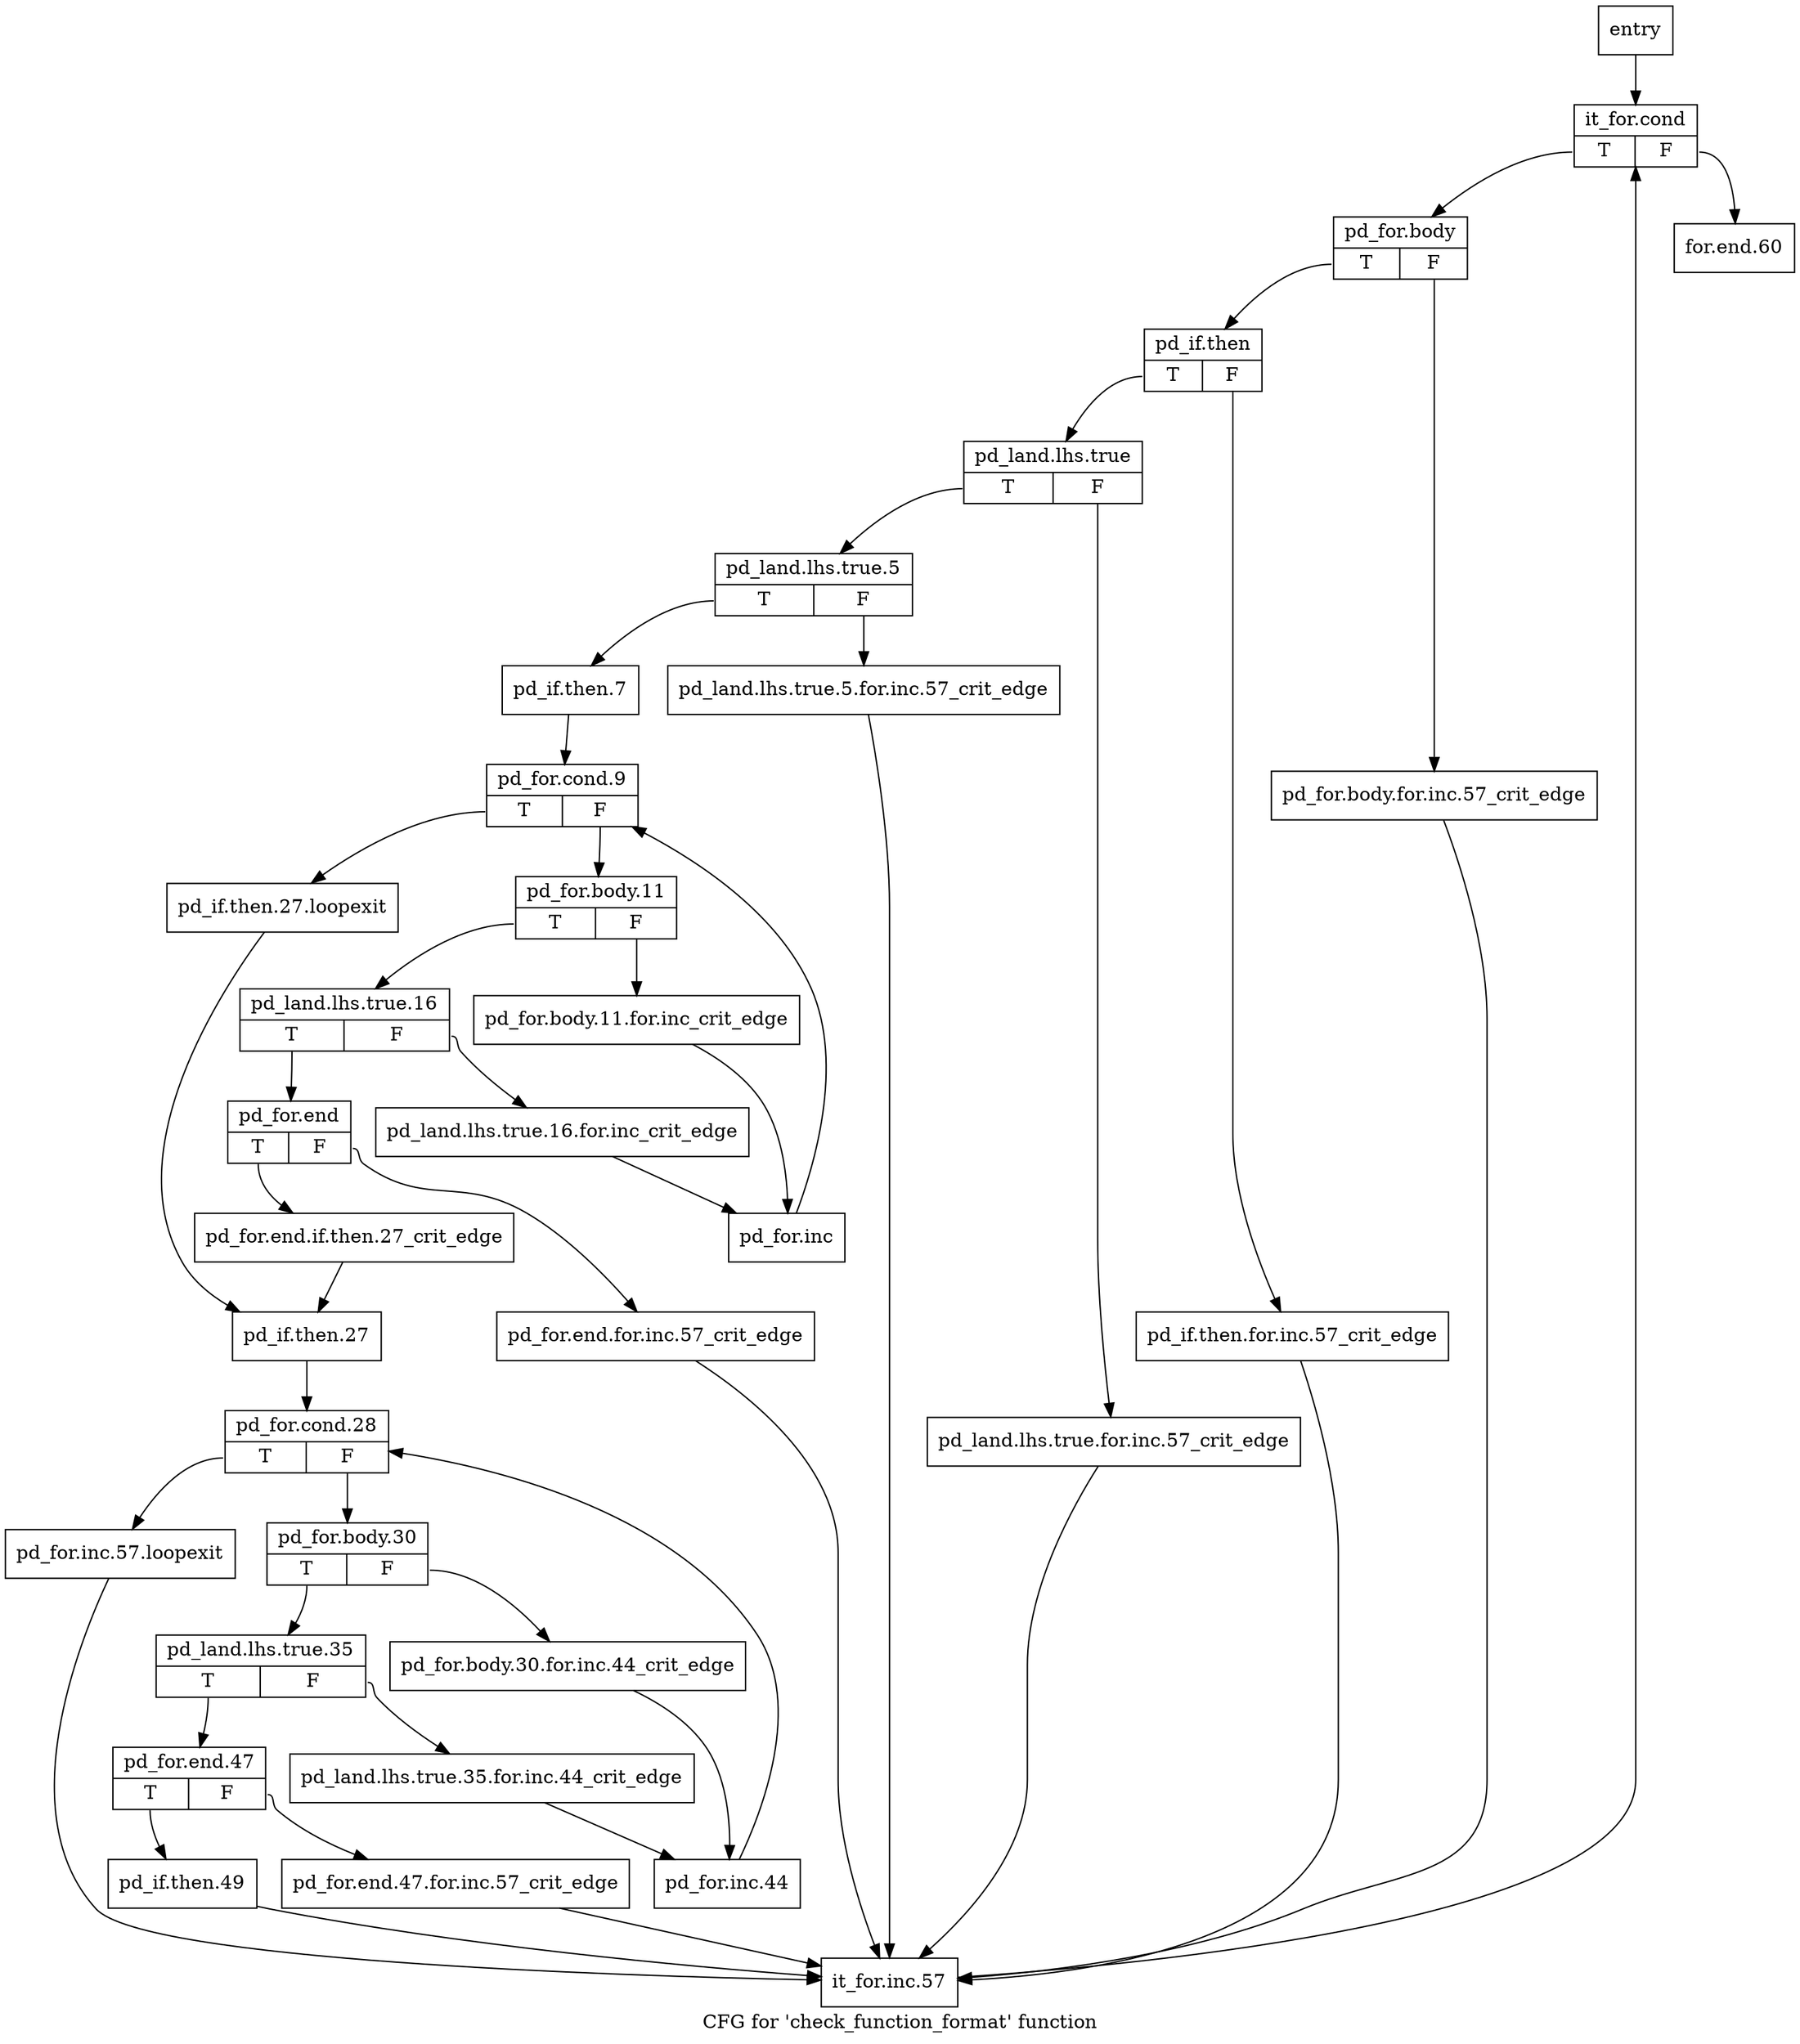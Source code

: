 digraph "CFG for 'check_function_format' function" {
	label="CFG for 'check_function_format' function";

	Node0x2934910 [shape=record,label="{entry}"];
	Node0x2934910 -> Node0x2939dc0;
	Node0x2939dc0 [shape=record,label="{it_for.cond|{<s0>T|<s1>F}}"];
	Node0x2939dc0:s0 -> Node0x2939e10;
	Node0x2939dc0:s1 -> Node0x293a7c0;
	Node0x2939e10 [shape=record,label="{pd_for.body|{<s0>T|<s1>F}}"];
	Node0x2939e10:s0 -> Node0x2939eb0;
	Node0x2939e10:s1 -> Node0x2939e60;
	Node0x2939e60 [shape=record,label="{pd_for.body.for.inc.57_crit_edge}"];
	Node0x2939e60 -> Node0x293a770;
	Node0x2939eb0 [shape=record,label="{pd_if.then|{<s0>T|<s1>F}}"];
	Node0x2939eb0:s0 -> Node0x2939f50;
	Node0x2939eb0:s1 -> Node0x2939f00;
	Node0x2939f00 [shape=record,label="{pd_if.then.for.inc.57_crit_edge}"];
	Node0x2939f00 -> Node0x293a770;
	Node0x2939f50 [shape=record,label="{pd_land.lhs.true|{<s0>T|<s1>F}}"];
	Node0x2939f50:s0 -> Node0x2939ff0;
	Node0x2939f50:s1 -> Node0x2939fa0;
	Node0x2939fa0 [shape=record,label="{pd_land.lhs.true.for.inc.57_crit_edge}"];
	Node0x2939fa0 -> Node0x293a770;
	Node0x2939ff0 [shape=record,label="{pd_land.lhs.true.5|{<s0>T|<s1>F}}"];
	Node0x2939ff0:s0 -> Node0x293a090;
	Node0x2939ff0:s1 -> Node0x293a040;
	Node0x293a040 [shape=record,label="{pd_land.lhs.true.5.for.inc.57_crit_edge}"];
	Node0x293a040 -> Node0x293a770;
	Node0x293a090 [shape=record,label="{pd_if.then.7}"];
	Node0x293a090 -> Node0x293a0e0;
	Node0x293a0e0 [shape=record,label="{pd_for.cond.9|{<s0>T|<s1>F}}"];
	Node0x293a0e0:s0 -> Node0x293a3b0;
	Node0x293a0e0:s1 -> Node0x293a130;
	Node0x293a130 [shape=record,label="{pd_for.body.11|{<s0>T|<s1>F}}"];
	Node0x293a130:s0 -> Node0x293a1d0;
	Node0x293a130:s1 -> Node0x293a180;
	Node0x293a180 [shape=record,label="{pd_for.body.11.for.inc_crit_edge}"];
	Node0x293a180 -> Node0x293a270;
	Node0x293a1d0 [shape=record,label="{pd_land.lhs.true.16|{<s0>T|<s1>F}}"];
	Node0x293a1d0:s0 -> Node0x293a2c0;
	Node0x293a1d0:s1 -> Node0x293a220;
	Node0x293a220 [shape=record,label="{pd_land.lhs.true.16.for.inc_crit_edge}"];
	Node0x293a220 -> Node0x293a270;
	Node0x293a270 [shape=record,label="{pd_for.inc}"];
	Node0x293a270 -> Node0x293a0e0;
	Node0x293a2c0 [shape=record,label="{pd_for.end|{<s0>T|<s1>F}}"];
	Node0x293a2c0:s0 -> Node0x293a360;
	Node0x293a2c0:s1 -> Node0x293a310;
	Node0x293a310 [shape=record,label="{pd_for.end.for.inc.57_crit_edge}"];
	Node0x293a310 -> Node0x293a770;
	Node0x293a360 [shape=record,label="{pd_for.end.if.then.27_crit_edge}"];
	Node0x293a360 -> Node0x293a400;
	Node0x293a3b0 [shape=record,label="{pd_if.then.27.loopexit}"];
	Node0x293a3b0 -> Node0x293a400;
	Node0x293a400 [shape=record,label="{pd_if.then.27}"];
	Node0x293a400 -> Node0x293a450;
	Node0x293a450 [shape=record,label="{pd_for.cond.28|{<s0>T|<s1>F}}"];
	Node0x293a450:s0 -> Node0x293a720;
	Node0x293a450:s1 -> Node0x293a4a0;
	Node0x293a4a0 [shape=record,label="{pd_for.body.30|{<s0>T|<s1>F}}"];
	Node0x293a4a0:s0 -> Node0x293a540;
	Node0x293a4a0:s1 -> Node0x293a4f0;
	Node0x293a4f0 [shape=record,label="{pd_for.body.30.for.inc.44_crit_edge}"];
	Node0x293a4f0 -> Node0x293a5e0;
	Node0x293a540 [shape=record,label="{pd_land.lhs.true.35|{<s0>T|<s1>F}}"];
	Node0x293a540:s0 -> Node0x293a630;
	Node0x293a540:s1 -> Node0x293a590;
	Node0x293a590 [shape=record,label="{pd_land.lhs.true.35.for.inc.44_crit_edge}"];
	Node0x293a590 -> Node0x293a5e0;
	Node0x293a5e0 [shape=record,label="{pd_for.inc.44}"];
	Node0x293a5e0 -> Node0x293a450;
	Node0x293a630 [shape=record,label="{pd_for.end.47|{<s0>T|<s1>F}}"];
	Node0x293a630:s0 -> Node0x293a6d0;
	Node0x293a630:s1 -> Node0x293a680;
	Node0x293a680 [shape=record,label="{pd_for.end.47.for.inc.57_crit_edge}"];
	Node0x293a680 -> Node0x293a770;
	Node0x293a6d0 [shape=record,label="{pd_if.then.49}"];
	Node0x293a6d0 -> Node0x293a770;
	Node0x293a720 [shape=record,label="{pd_for.inc.57.loopexit}"];
	Node0x293a720 -> Node0x293a770;
	Node0x293a770 [shape=record,label="{it_for.inc.57}"];
	Node0x293a770 -> Node0x2939dc0;
	Node0x293a7c0 [shape=record,label="{for.end.60}"];
}
